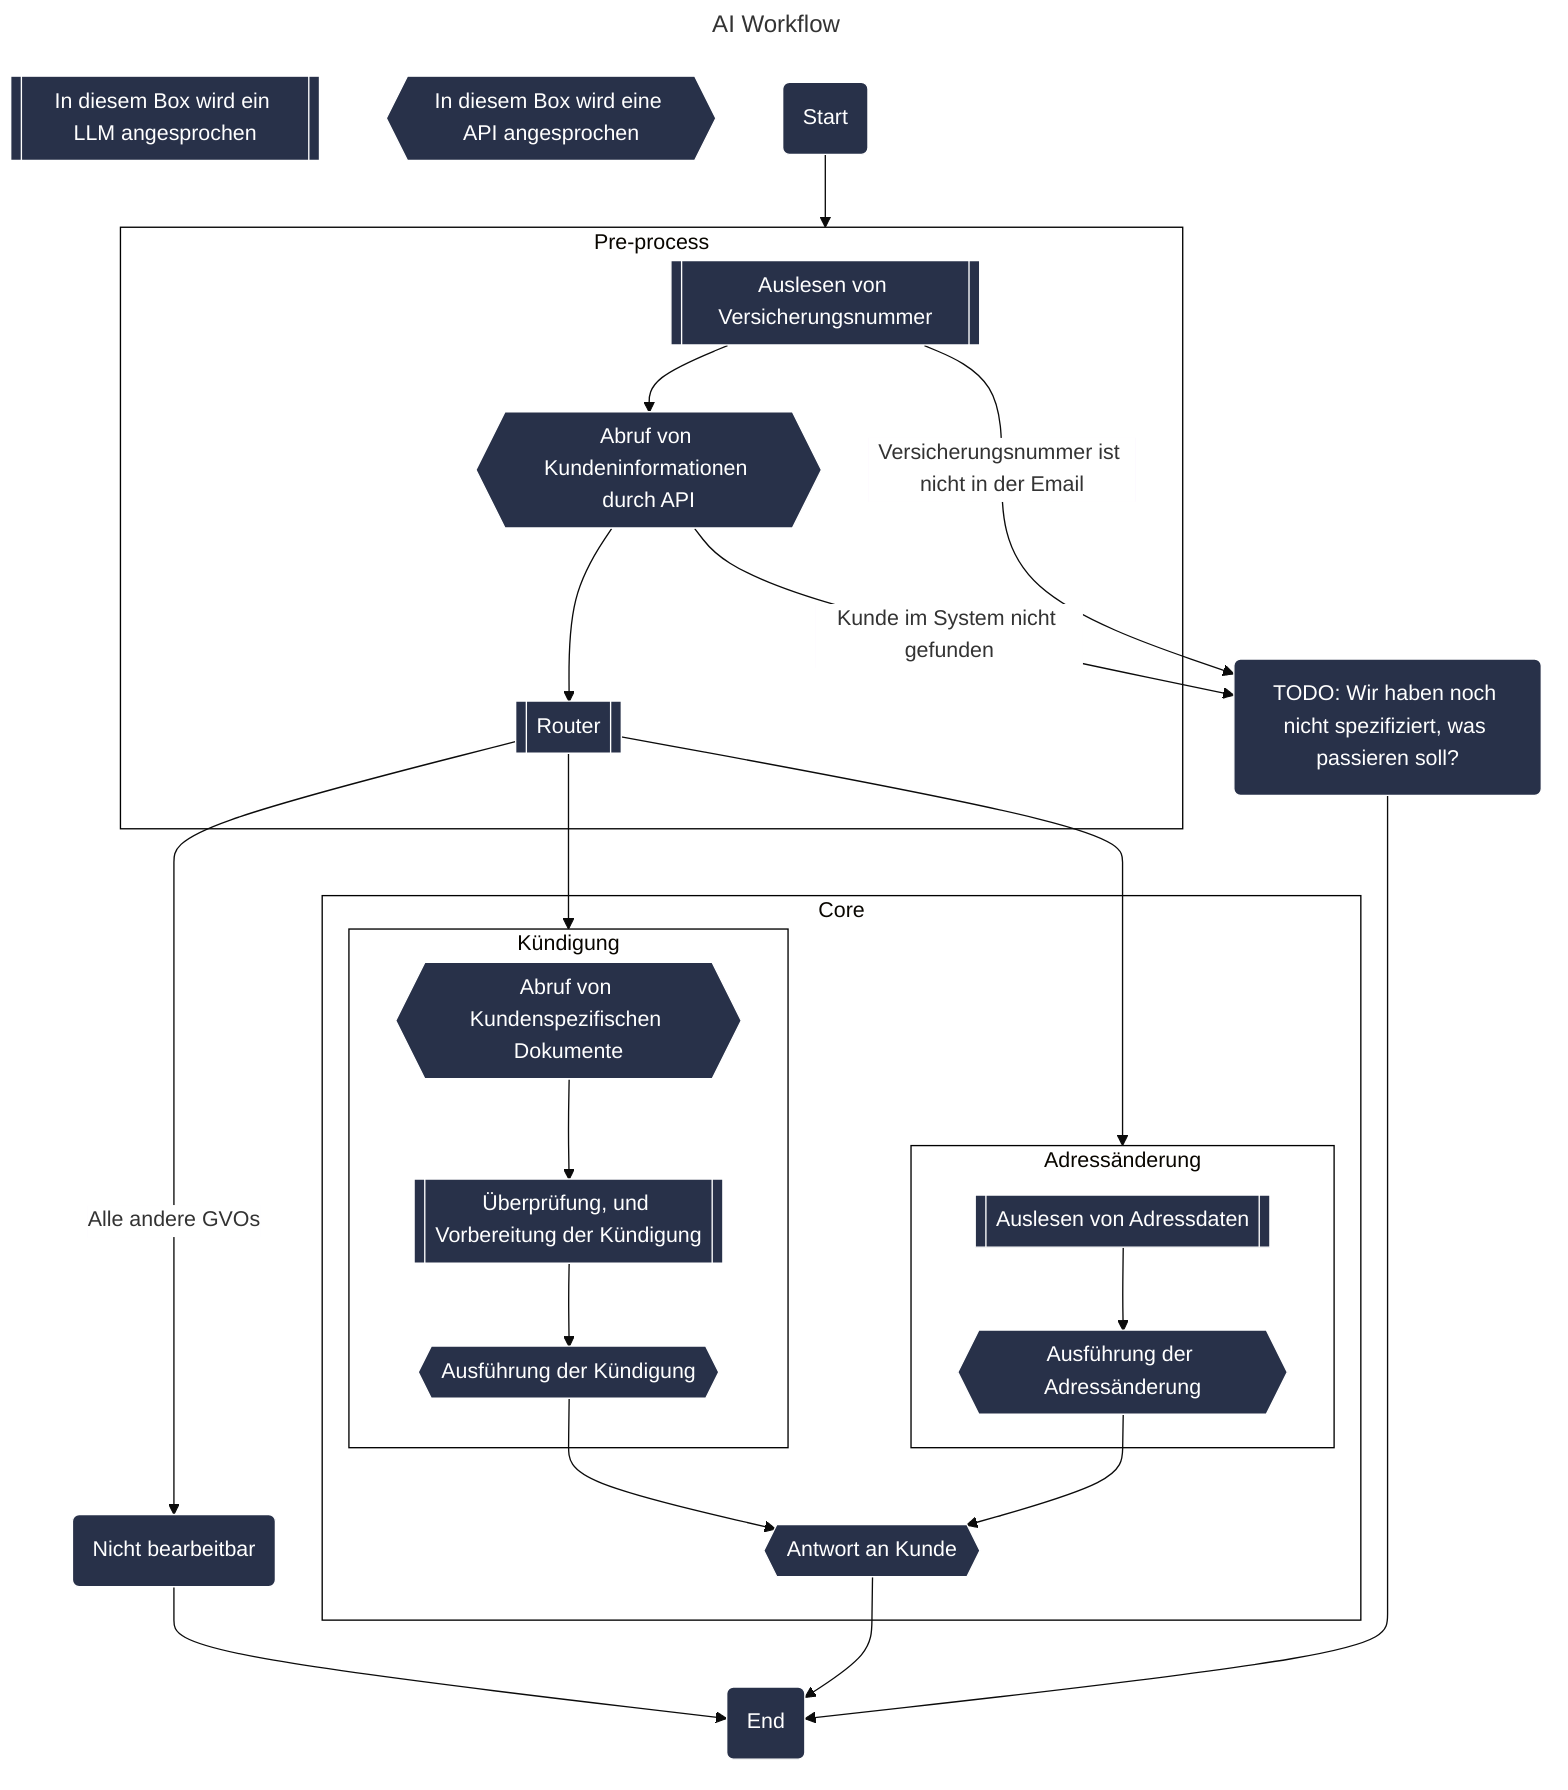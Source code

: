 ---
title: AI Workflow
config:
  theme: 'base'
  themeVariables:
    background: #f8f5f4
  themeCSS: |
    .default polygon, .default rect {
      fill: #283149 !important;
      stroke: white !important;
    }
    
    .default:hover polygon, .default:hover rect, .default p:hover {
      fill: blue !important;
      stroke: white !important;
      cursor: pointer !important;
    }
    .default p {
      color: white !important;
    }
    .edgeLabel p {
      background-color: #ffffff !important;
    }
    .cluster rect {
      stroke: black;
      fill: white !important;
    }

---
graph TD
    %% Explanations:
    llm[[In diesem Box wird ein LLM angesprochen]]
    api_call{{In diesem Box wird eine API angesprochen}}

    __START__(Start)
    __START__ --> Pre-process
    subgraph Pre-process
        customer_data_extract[["Auslesen von Versicherungsnummer"]]
        class customer_data_extract customer_data_extract
        fetch_customer_details{{"Abruf von Kundeninformationen durch API"}}
        router[["Router"]]
        customer_data_extract --> fetch_customer_details
        fetch_customer_details --> router
    end
    router -->|Alle andere GVOs| uncovered
    router --> Kündigung
    router --> Adressänderung
    subgraph Core
        subgraph Kündigung
            fetch_customer_documents{{"Abruf von Kundenspezifischen Dokumente"}}
            termination_execute_prep[["Überprüfung, und Vorbereitung der Kündigung"]]
            termination_execute{{"Ausführung der Kündigung"}}
            fetch_customer_documents --> termination_execute_prep
            termination_execute_prep --> termination_execute
        end
        termination_execute --> answer

        subgraph Adressänderung
            address_data_extract[["Auslesen von Adressdaten"]]
            address_change_execute{{"Ausführung der Adressänderung"}}
            address_data_extract --> address_change_execute
        end
        address_change_execute --> answer

    end
    answer{{"Antwort an Kunde"}}
    todo_node("TODO: Wir haben noch nicht spezifiziert, was passieren soll?")
    fetch_customer_details --> |"Kunde im System nicht gefunden"|todo_node
    customer_data_extract --> |"Versicherungsnummer ist nicht in der Email"|todo_node
    answer --> __END__
    todo_node --> __END__
    __END__(End)
    uncovered("Nicht bearbeitbar") --> __END__;